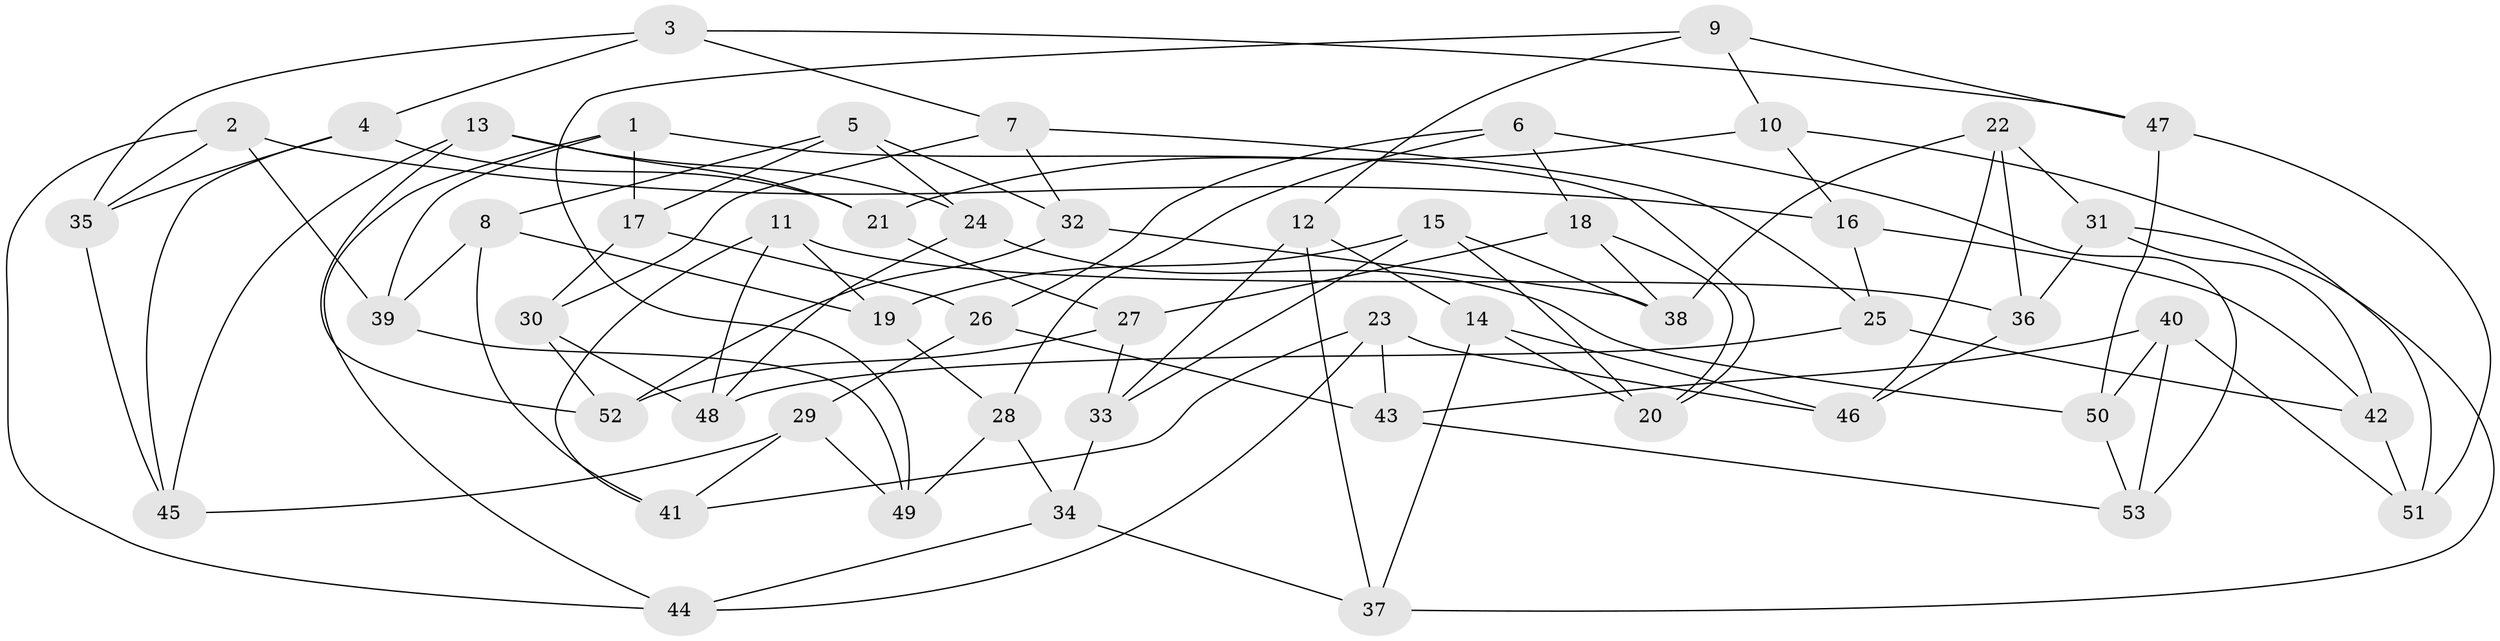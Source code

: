 // Generated by graph-tools (version 1.1) at 2025/26/03/09/25 03:26:50]
// undirected, 53 vertices, 106 edges
graph export_dot {
graph [start="1"]
  node [color=gray90,style=filled];
  1;
  2;
  3;
  4;
  5;
  6;
  7;
  8;
  9;
  10;
  11;
  12;
  13;
  14;
  15;
  16;
  17;
  18;
  19;
  20;
  21;
  22;
  23;
  24;
  25;
  26;
  27;
  28;
  29;
  30;
  31;
  32;
  33;
  34;
  35;
  36;
  37;
  38;
  39;
  40;
  41;
  42;
  43;
  44;
  45;
  46;
  47;
  48;
  49;
  50;
  51;
  52;
  53;
  1 -- 39;
  1 -- 17;
  1 -- 44;
  1 -- 20;
  2 -- 35;
  2 -- 16;
  2 -- 39;
  2 -- 44;
  3 -- 35;
  3 -- 47;
  3 -- 7;
  3 -- 4;
  4 -- 21;
  4 -- 45;
  4 -- 35;
  5 -- 24;
  5 -- 17;
  5 -- 8;
  5 -- 32;
  6 -- 26;
  6 -- 28;
  6 -- 53;
  6 -- 18;
  7 -- 25;
  7 -- 32;
  7 -- 30;
  8 -- 19;
  8 -- 39;
  8 -- 41;
  9 -- 10;
  9 -- 47;
  9 -- 49;
  9 -- 12;
  10 -- 21;
  10 -- 51;
  10 -- 16;
  11 -- 41;
  11 -- 36;
  11 -- 19;
  11 -- 48;
  12 -- 33;
  12 -- 14;
  12 -- 37;
  13 -- 24;
  13 -- 52;
  13 -- 45;
  13 -- 21;
  14 -- 46;
  14 -- 37;
  14 -- 20;
  15 -- 33;
  15 -- 19;
  15 -- 38;
  15 -- 20;
  16 -- 25;
  16 -- 42;
  17 -- 30;
  17 -- 26;
  18 -- 38;
  18 -- 27;
  18 -- 20;
  19 -- 28;
  21 -- 27;
  22 -- 31;
  22 -- 38;
  22 -- 46;
  22 -- 36;
  23 -- 41;
  23 -- 43;
  23 -- 44;
  23 -- 46;
  24 -- 50;
  24 -- 48;
  25 -- 48;
  25 -- 42;
  26 -- 43;
  26 -- 29;
  27 -- 33;
  27 -- 52;
  28 -- 49;
  28 -- 34;
  29 -- 49;
  29 -- 45;
  29 -- 41;
  30 -- 48;
  30 -- 52;
  31 -- 37;
  31 -- 42;
  31 -- 36;
  32 -- 52;
  32 -- 38;
  33 -- 34;
  34 -- 37;
  34 -- 44;
  35 -- 45;
  36 -- 46;
  39 -- 49;
  40 -- 50;
  40 -- 51;
  40 -- 43;
  40 -- 53;
  42 -- 51;
  43 -- 53;
  47 -- 51;
  47 -- 50;
  50 -- 53;
}
